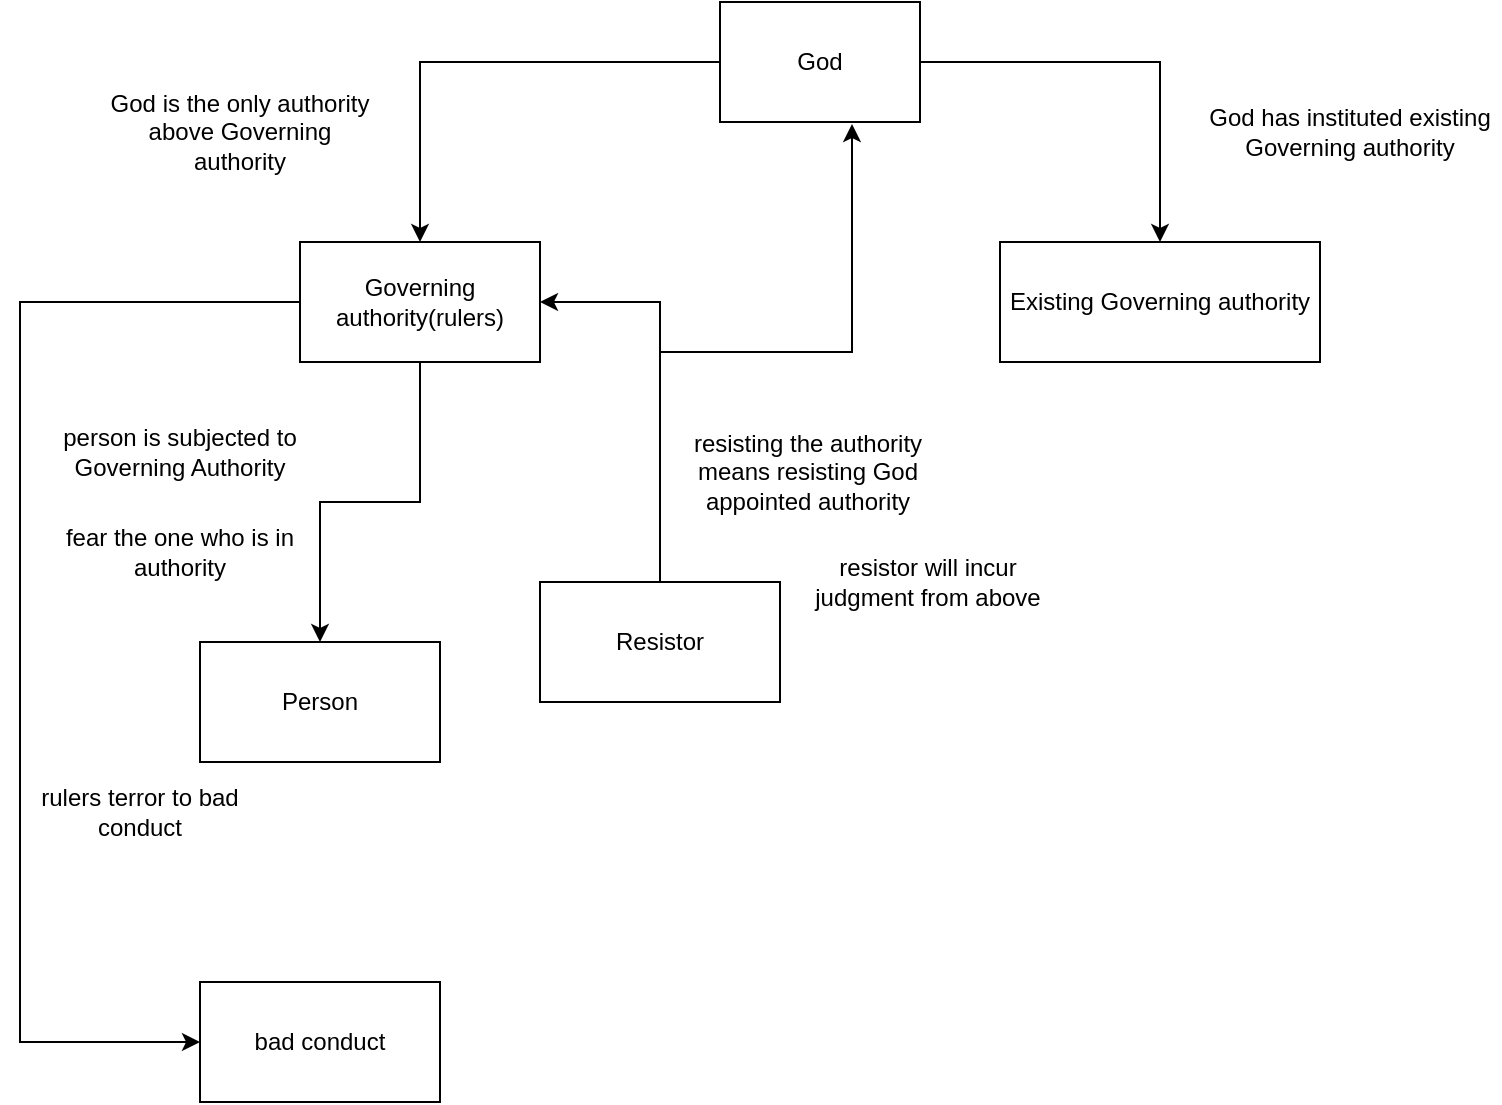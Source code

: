 <mxfile version="24.4.13" type="github">
  <diagram name="Page-1" id="lOeY3BBdX5j0-6KoOF-3">
    <mxGraphModel dx="895" dy="581" grid="1" gridSize="10" guides="1" tooltips="1" connect="1" arrows="1" fold="1" page="1" pageScale="1" pageWidth="827" pageHeight="1169" math="0" shadow="0">
      <root>
        <mxCell id="0" />
        <mxCell id="1" parent="0" />
        <mxCell id="P-Q71VRiRIIZMjDo-W2U-3" style="edgeStyle=orthogonalEdgeStyle;rounded=0;orthogonalLoop=1;jettySize=auto;html=1;entryX=0.5;entryY=0;entryDx=0;entryDy=0;" edge="1" parent="1" source="P-Q71VRiRIIZMjDo-W2U-1" target="P-Q71VRiRIIZMjDo-W2U-2">
          <mxGeometry relative="1" as="geometry" />
        </mxCell>
        <mxCell id="P-Q71VRiRIIZMjDo-W2U-21" style="edgeStyle=orthogonalEdgeStyle;rounded=0;orthogonalLoop=1;jettySize=auto;html=1;entryX=0;entryY=0.5;entryDx=0;entryDy=0;" edge="1" parent="1" source="P-Q71VRiRIIZMjDo-W2U-1" target="P-Q71VRiRIIZMjDo-W2U-19">
          <mxGeometry relative="1" as="geometry">
            <Array as="points">
              <mxPoint x="20" y="180" />
              <mxPoint x="20" y="550" />
            </Array>
          </mxGeometry>
        </mxCell>
        <mxCell id="P-Q71VRiRIIZMjDo-W2U-1" value="Governing authority(rulers)" style="rounded=0;whiteSpace=wrap;html=1;" vertex="1" parent="1">
          <mxGeometry x="160" y="150" width="120" height="60" as="geometry" />
        </mxCell>
        <mxCell id="P-Q71VRiRIIZMjDo-W2U-2" value="Person" style="rounded=0;whiteSpace=wrap;html=1;" vertex="1" parent="1">
          <mxGeometry x="110" y="350" width="120" height="60" as="geometry" />
        </mxCell>
        <mxCell id="P-Q71VRiRIIZMjDo-W2U-4" value="God is the only authority above Governing authority" style="text;html=1;align=center;verticalAlign=middle;whiteSpace=wrap;rounded=0;" vertex="1" parent="1">
          <mxGeometry x="60" y="80" width="140" height="30" as="geometry" />
        </mxCell>
        <mxCell id="P-Q71VRiRIIZMjDo-W2U-6" style="edgeStyle=orthogonalEdgeStyle;rounded=0;orthogonalLoop=1;jettySize=auto;html=1;" edge="1" parent="1" source="P-Q71VRiRIIZMjDo-W2U-5" target="P-Q71VRiRIIZMjDo-W2U-1">
          <mxGeometry relative="1" as="geometry" />
        </mxCell>
        <mxCell id="P-Q71VRiRIIZMjDo-W2U-9" style="edgeStyle=orthogonalEdgeStyle;rounded=0;orthogonalLoop=1;jettySize=auto;html=1;entryX=0.5;entryY=0;entryDx=0;entryDy=0;" edge="1" parent="1" source="P-Q71VRiRIIZMjDo-W2U-5" target="P-Q71VRiRIIZMjDo-W2U-8">
          <mxGeometry relative="1" as="geometry" />
        </mxCell>
        <mxCell id="P-Q71VRiRIIZMjDo-W2U-5" value="God" style="rounded=0;whiteSpace=wrap;html=1;" vertex="1" parent="1">
          <mxGeometry x="370" y="30" width="100" height="60" as="geometry" />
        </mxCell>
        <mxCell id="P-Q71VRiRIIZMjDo-W2U-7" value="person is subjected to Governing Authority" style="text;html=1;align=center;verticalAlign=middle;whiteSpace=wrap;rounded=0;" vertex="1" parent="1">
          <mxGeometry x="30" y="240" width="140" height="30" as="geometry" />
        </mxCell>
        <mxCell id="P-Q71VRiRIIZMjDo-W2U-8" value="Existing Governing authority" style="rounded=0;whiteSpace=wrap;html=1;" vertex="1" parent="1">
          <mxGeometry x="510" y="150" width="160" height="60" as="geometry" />
        </mxCell>
        <mxCell id="P-Q71VRiRIIZMjDo-W2U-10" value="God has instituted existing Governing authority" style="text;html=1;align=center;verticalAlign=middle;whiteSpace=wrap;rounded=0;" vertex="1" parent="1">
          <mxGeometry x="610" y="70" width="150" height="50" as="geometry" />
        </mxCell>
        <mxCell id="P-Q71VRiRIIZMjDo-W2U-16" style="edgeStyle=orthogonalEdgeStyle;rounded=0;orthogonalLoop=1;jettySize=auto;html=1;entryX=1;entryY=0.5;entryDx=0;entryDy=0;" edge="1" parent="1" source="P-Q71VRiRIIZMjDo-W2U-11" target="P-Q71VRiRIIZMjDo-W2U-1">
          <mxGeometry relative="1" as="geometry">
            <Array as="points">
              <mxPoint x="340" y="180" />
            </Array>
          </mxGeometry>
        </mxCell>
        <mxCell id="P-Q71VRiRIIZMjDo-W2U-11" value="Resistor" style="rounded=0;whiteSpace=wrap;html=1;" vertex="1" parent="1">
          <mxGeometry x="280" y="320" width="120" height="60" as="geometry" />
        </mxCell>
        <mxCell id="P-Q71VRiRIIZMjDo-W2U-14" value="resisting the authority means resisting God appointed authority" style="text;html=1;align=center;verticalAlign=middle;whiteSpace=wrap;rounded=0;" vertex="1" parent="1">
          <mxGeometry x="344" y="250" width="140" height="30" as="geometry" />
        </mxCell>
        <mxCell id="P-Q71VRiRIIZMjDo-W2U-17" style="edgeStyle=orthogonalEdgeStyle;rounded=0;orthogonalLoop=1;jettySize=auto;html=1;entryX=0.66;entryY=1.017;entryDx=0;entryDy=0;entryPerimeter=0;" edge="1" parent="1" source="P-Q71VRiRIIZMjDo-W2U-11" target="P-Q71VRiRIIZMjDo-W2U-5">
          <mxGeometry relative="1" as="geometry" />
        </mxCell>
        <mxCell id="P-Q71VRiRIIZMjDo-W2U-18" value="resistor will incur judgment from above" style="text;html=1;align=center;verticalAlign=middle;whiteSpace=wrap;rounded=0;" vertex="1" parent="1">
          <mxGeometry x="414" y="305" width="120" height="30" as="geometry" />
        </mxCell>
        <mxCell id="P-Q71VRiRIIZMjDo-W2U-19" value="bad conduct" style="rounded=0;whiteSpace=wrap;html=1;" vertex="1" parent="1">
          <mxGeometry x="110" y="520" width="120" height="60" as="geometry" />
        </mxCell>
        <mxCell id="P-Q71VRiRIIZMjDo-W2U-22" value="rulers terror to bad conduct" style="text;html=1;align=center;verticalAlign=middle;whiteSpace=wrap;rounded=0;" vertex="1" parent="1">
          <mxGeometry x="10" y="420" width="140" height="30" as="geometry" />
        </mxCell>
        <mxCell id="P-Q71VRiRIIZMjDo-W2U-23" value="fear the one who is in authority" style="text;html=1;align=center;verticalAlign=middle;whiteSpace=wrap;rounded=0;" vertex="1" parent="1">
          <mxGeometry x="30" y="290" width="140" height="30" as="geometry" />
        </mxCell>
      </root>
    </mxGraphModel>
  </diagram>
</mxfile>
